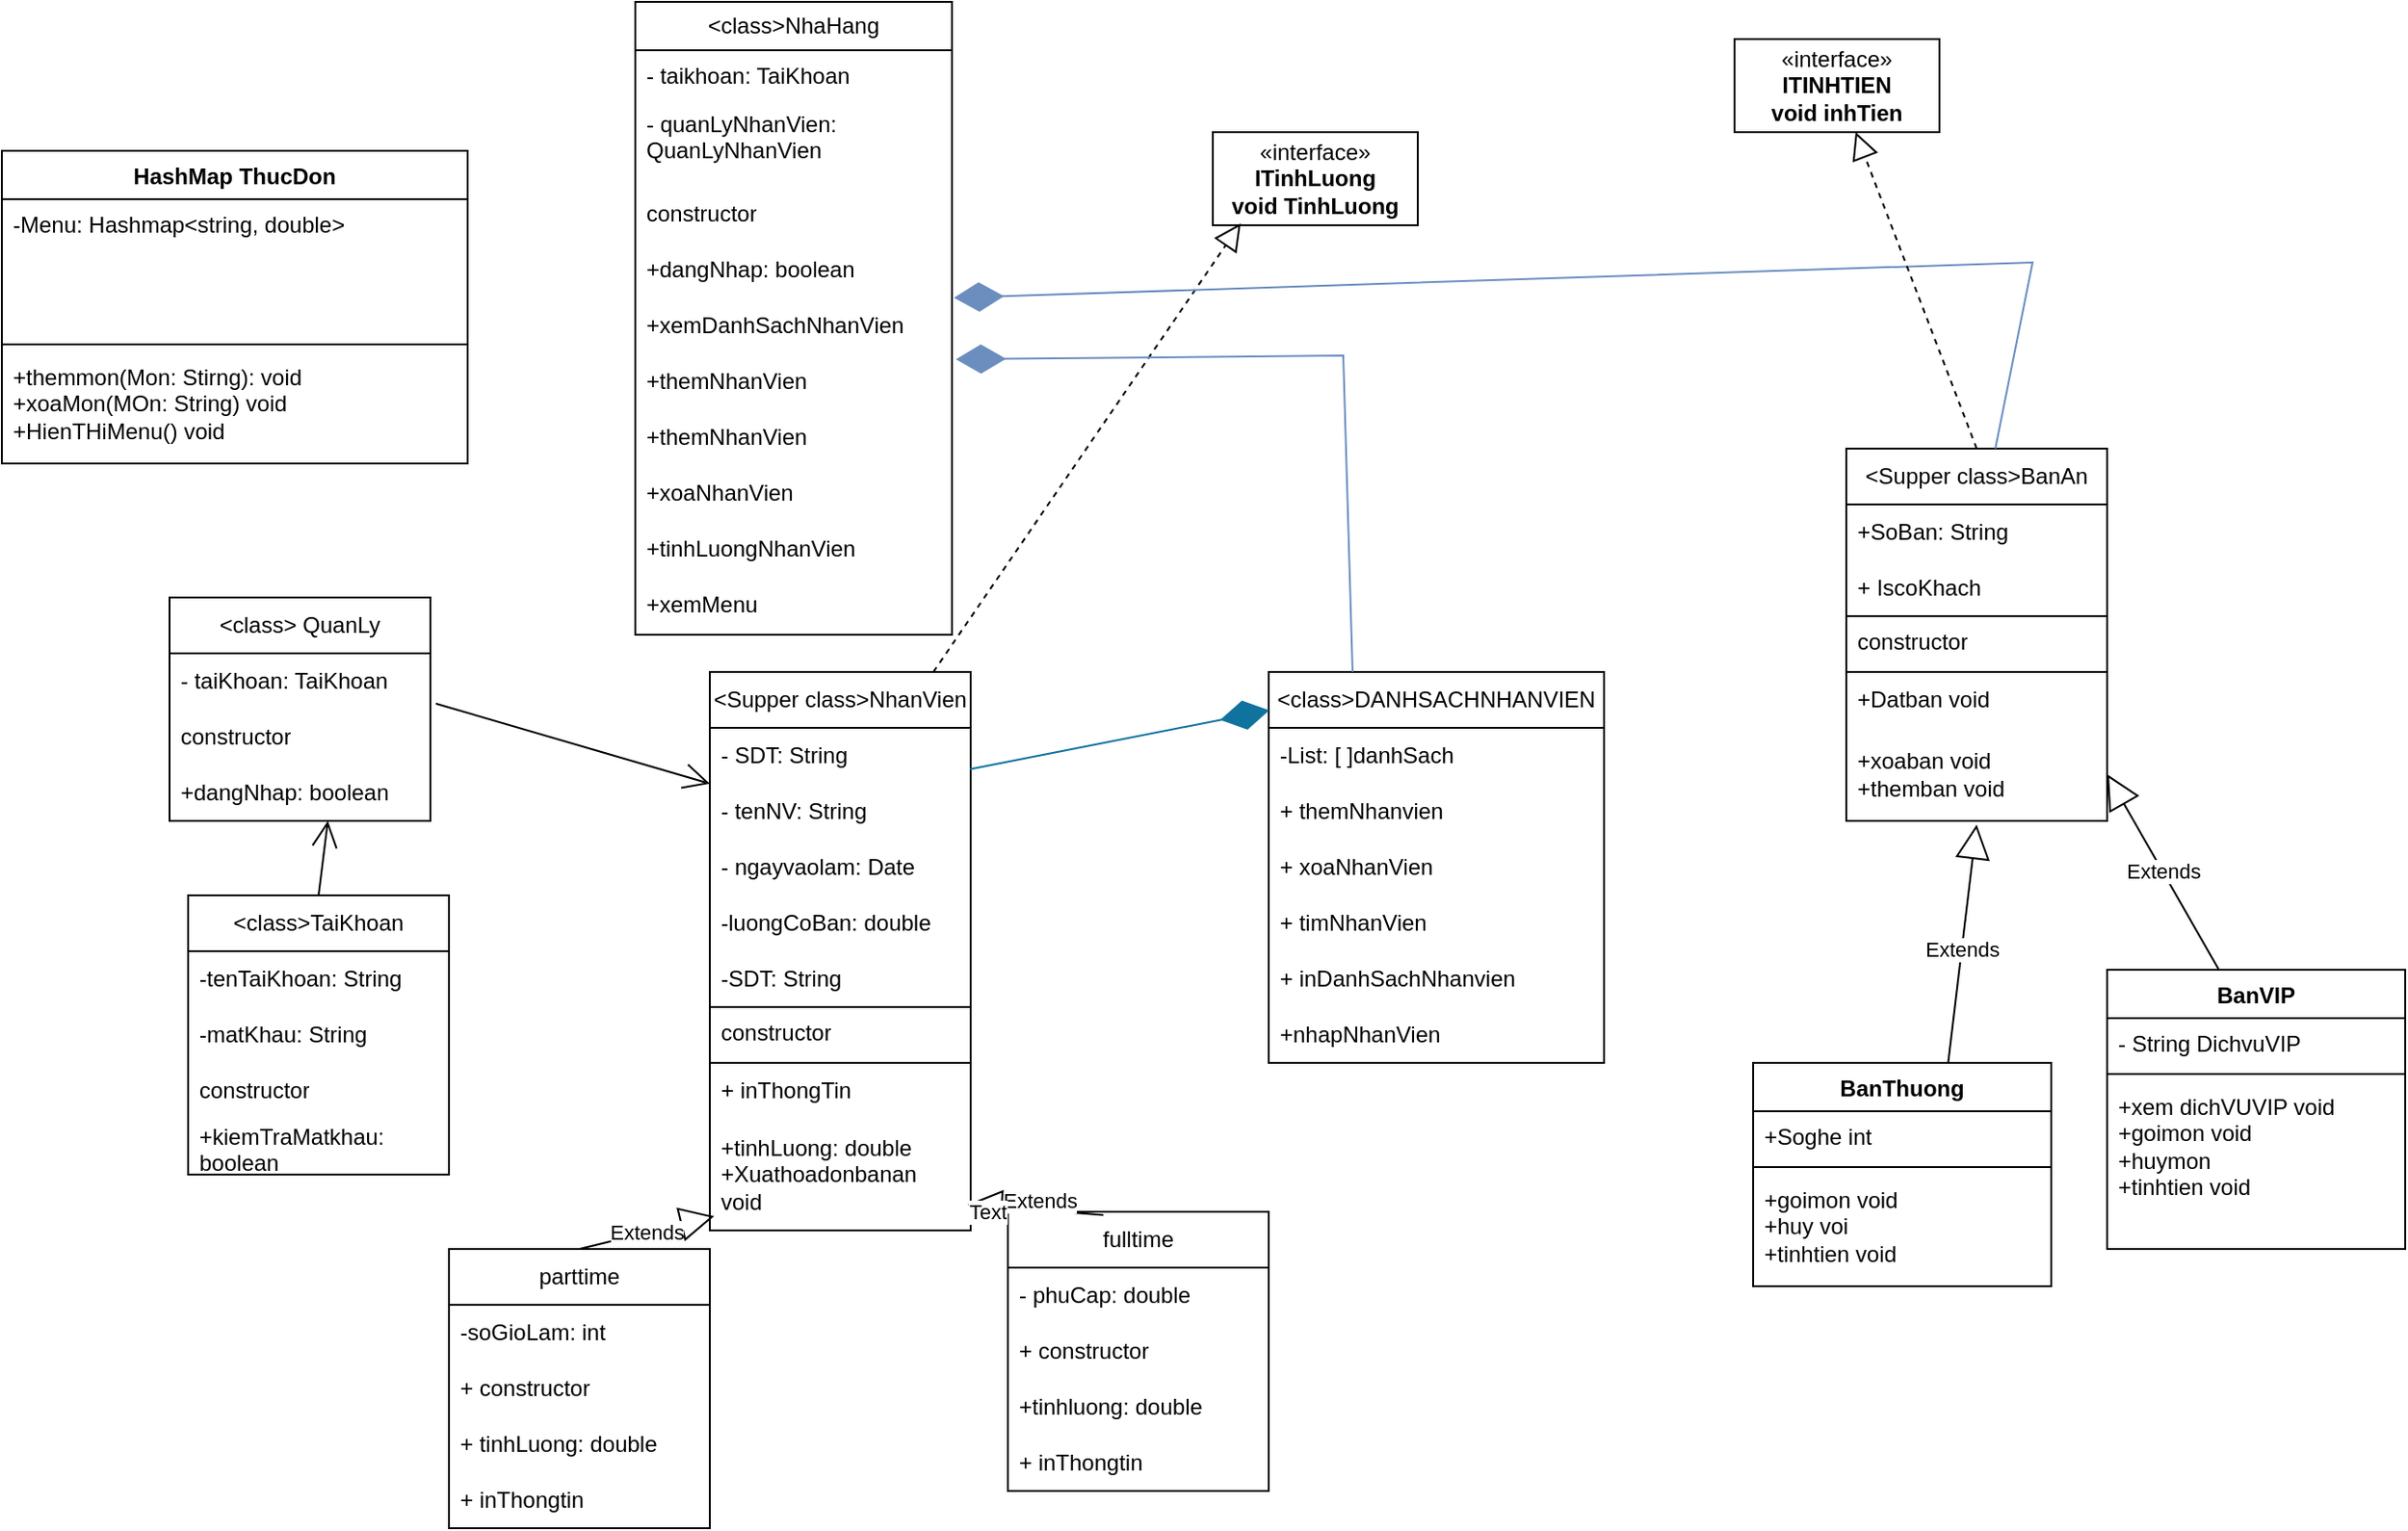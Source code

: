 <mxfile version="25.0.3">
  <diagram name="Trang-1" id="LULvLW1KIduPpgqFY6G2">
    <mxGraphModel dx="1986" dy="1067" grid="1" gridSize="10" guides="1" tooltips="1" connect="1" arrows="1" fold="1" page="1" pageScale="1" pageWidth="1654" pageHeight="2336" math="0" shadow="0">
      <root>
        <mxCell id="0" />
        <mxCell id="1" parent="0" />
        <mxCell id="olPiNj3pjFvJZjpQiCiZ-9" value="" style="group" vertex="1" connectable="0" parent="1">
          <mxGeometry x="250" y="50" width="770" height="820" as="geometry" />
        </mxCell>
        <mxCell id="4YUMYSHRzpaiUrm7RpP6-1" value="&amp;lt;Supper class&amp;gt;NhanVien" style="swimlane;fontStyle=0;childLayout=stackLayout;horizontal=1;startSize=30;horizontalStack=0;resizeParent=1;resizeParentMax=0;resizeLast=0;collapsible=1;marginBottom=0;whiteSpace=wrap;html=1;" parent="olPiNj3pjFvJZjpQiCiZ-9" vertex="1">
          <mxGeometry x="290" y="360" width="140" height="300" as="geometry" />
        </mxCell>
        <mxCell id="4YUMYSHRzpaiUrm7RpP6-2" value="- SDT: String" style="text;strokeColor=none;fillColor=none;align=left;verticalAlign=middle;spacingLeft=4;spacingRight=4;overflow=hidden;points=[[0,0.5],[1,0.5]];portConstraint=eastwest;rotatable=0;whiteSpace=wrap;html=1;" parent="4YUMYSHRzpaiUrm7RpP6-1" vertex="1">
          <mxGeometry y="30" width="140" height="30" as="geometry" />
        </mxCell>
        <mxCell id="4YUMYSHRzpaiUrm7RpP6-3" value="- tenNV: String" style="text;strokeColor=none;fillColor=none;align=left;verticalAlign=middle;spacingLeft=4;spacingRight=4;overflow=hidden;points=[[0,0.5],[1,0.5]];portConstraint=eastwest;rotatable=0;whiteSpace=wrap;html=1;" parent="4YUMYSHRzpaiUrm7RpP6-1" vertex="1">
          <mxGeometry y="60" width="140" height="30" as="geometry" />
        </mxCell>
        <mxCell id="olPiNj3pjFvJZjpQiCiZ-5" value="" style="endArrow=open;endFill=1;endSize=12;html=1;rounded=0;entryX=0.607;entryY=1;entryDx=0;entryDy=0;entryPerimeter=0;exitX=1.021;exitY=-0.1;exitDx=0;exitDy=0;exitPerimeter=0;" edge="1" parent="4YUMYSHRzpaiUrm7RpP6-1" source="4YUMYSHRzpaiUrm7RpP6-36">
          <mxGeometry width="160" relative="1" as="geometry">
            <mxPoint x="5" y="130" as="sourcePoint" />
            <mxPoint y="60" as="targetPoint" />
          </mxGeometry>
        </mxCell>
        <mxCell id="4YUMYSHRzpaiUrm7RpP6-18" value="- ngayvaolam: Date" style="text;strokeColor=none;fillColor=none;align=left;verticalAlign=middle;spacingLeft=4;spacingRight=4;overflow=hidden;points=[[0,0.5],[1,0.5]];portConstraint=eastwest;rotatable=0;whiteSpace=wrap;html=1;" parent="4YUMYSHRzpaiUrm7RpP6-1" vertex="1">
          <mxGeometry y="90" width="140" height="30" as="geometry" />
        </mxCell>
        <mxCell id="4YUMYSHRzpaiUrm7RpP6-19" value="-luongCoBan: double" style="text;strokeColor=none;fillColor=none;align=left;verticalAlign=middle;spacingLeft=4;spacingRight=4;overflow=hidden;points=[[0,0.5],[1,0.5]];portConstraint=eastwest;rotatable=0;whiteSpace=wrap;html=1;" parent="4YUMYSHRzpaiUrm7RpP6-1" vertex="1">
          <mxGeometry y="120" width="140" height="30" as="geometry" />
        </mxCell>
        <mxCell id="4YUMYSHRzpaiUrm7RpP6-20" value="-SDT: String" style="text;strokeColor=none;fillColor=none;align=left;verticalAlign=middle;spacingLeft=4;spacingRight=4;overflow=hidden;points=[[0,0.5],[1,0.5]];portConstraint=eastwest;rotatable=0;whiteSpace=wrap;html=1;" parent="4YUMYSHRzpaiUrm7RpP6-1" vertex="1">
          <mxGeometry y="150" width="140" height="30" as="geometry" />
        </mxCell>
        <mxCell id="4YUMYSHRzpaiUrm7RpP6-21" value="constructor" style="text;strokeColor=default;fillColor=none;align=left;verticalAlign=top;spacingLeft=4;spacingRight=4;overflow=hidden;points=[[0,0.5],[1,0.5]];portConstraint=eastwest;rotatable=0;whiteSpace=wrap;html=1;" parent="4YUMYSHRzpaiUrm7RpP6-1" vertex="1">
          <mxGeometry y="180" width="140" height="30" as="geometry" />
        </mxCell>
        <mxCell id="4YUMYSHRzpaiUrm7RpP6-23" value="+ inThongTin" style="text;strokeColor=none;fillColor=none;align=left;verticalAlign=middle;spacingLeft=4;spacingRight=4;overflow=hidden;points=[[0,0.5],[1,0.5]];portConstraint=eastwest;rotatable=0;whiteSpace=wrap;html=1;" parent="4YUMYSHRzpaiUrm7RpP6-1" vertex="1">
          <mxGeometry y="210" width="140" height="30" as="geometry" />
        </mxCell>
        <mxCell id="4YUMYSHRzpaiUrm7RpP6-22" value="+tinhLuong: double&lt;div&gt;+Xuathoadonbanan void&lt;/div&gt;" style="text;strokeColor=none;fillColor=none;align=left;verticalAlign=middle;spacingLeft=4;spacingRight=4;overflow=hidden;points=[[0,0.5],[1,0.5]];portConstraint=eastwest;rotatable=0;whiteSpace=wrap;html=1;" parent="4YUMYSHRzpaiUrm7RpP6-1" vertex="1">
          <mxGeometry y="240" width="140" height="60" as="geometry" />
        </mxCell>
        <mxCell id="4YUMYSHRzpaiUrm7RpP6-5" value="parttime" style="swimlane;fontStyle=0;childLayout=stackLayout;horizontal=1;startSize=30;horizontalStack=0;resizeParent=1;resizeParentMax=0;resizeLast=0;collapsible=1;marginBottom=0;whiteSpace=wrap;html=1;" parent="olPiNj3pjFvJZjpQiCiZ-9" vertex="1">
          <mxGeometry x="150" y="670" width="140" height="150" as="geometry" />
        </mxCell>
        <mxCell id="4YUMYSHRzpaiUrm7RpP6-6" value="-soGioLam: int" style="text;strokeColor=none;fillColor=none;align=left;verticalAlign=middle;spacingLeft=4;spacingRight=4;overflow=hidden;points=[[0,0.5],[1,0.5]];portConstraint=eastwest;rotatable=0;whiteSpace=wrap;html=1;" parent="4YUMYSHRzpaiUrm7RpP6-5" vertex="1">
          <mxGeometry y="30" width="140" height="30" as="geometry" />
        </mxCell>
        <mxCell id="4YUMYSHRzpaiUrm7RpP6-7" value="+ constructor" style="text;strokeColor=none;fillColor=none;align=left;verticalAlign=middle;spacingLeft=4;spacingRight=4;overflow=hidden;points=[[0,0.5],[1,0.5]];portConstraint=eastwest;rotatable=0;whiteSpace=wrap;html=1;" parent="4YUMYSHRzpaiUrm7RpP6-5" vertex="1">
          <mxGeometry y="60" width="140" height="30" as="geometry" />
        </mxCell>
        <mxCell id="4YUMYSHRzpaiUrm7RpP6-17" value="+ tinhLuong: double" style="text;strokeColor=none;fillColor=none;align=left;verticalAlign=middle;spacingLeft=4;spacingRight=4;overflow=hidden;points=[[0,0.5],[1,0.5]];portConstraint=eastwest;rotatable=0;whiteSpace=wrap;html=1;" parent="4YUMYSHRzpaiUrm7RpP6-5" vertex="1">
          <mxGeometry y="90" width="140" height="30" as="geometry" />
        </mxCell>
        <mxCell id="4YUMYSHRzpaiUrm7RpP6-8" value="+ inThongtin" style="text;strokeColor=none;fillColor=none;align=left;verticalAlign=middle;spacingLeft=4;spacingRight=4;overflow=hidden;points=[[0,0.5],[1,0.5]];portConstraint=eastwest;rotatable=0;whiteSpace=wrap;html=1;" parent="4YUMYSHRzpaiUrm7RpP6-5" vertex="1">
          <mxGeometry y="120" width="140" height="30" as="geometry" />
        </mxCell>
        <mxCell id="4YUMYSHRzpaiUrm7RpP6-9" value="fulltime" style="swimlane;fontStyle=0;childLayout=stackLayout;horizontal=1;startSize=30;horizontalStack=0;resizeParent=1;resizeParentMax=0;resizeLast=0;collapsible=1;marginBottom=0;whiteSpace=wrap;html=1;" parent="olPiNj3pjFvJZjpQiCiZ-9" vertex="1">
          <mxGeometry x="450" y="650" width="140" height="150" as="geometry" />
        </mxCell>
        <mxCell id="4YUMYSHRzpaiUrm7RpP6-10" value="- phuCap: double" style="text;strokeColor=none;fillColor=none;align=left;verticalAlign=middle;spacingLeft=4;spacingRight=4;overflow=hidden;points=[[0,0.5],[1,0.5]];portConstraint=eastwest;rotatable=0;whiteSpace=wrap;html=1;" parent="4YUMYSHRzpaiUrm7RpP6-9" vertex="1">
          <mxGeometry y="30" width="140" height="30" as="geometry" />
        </mxCell>
        <mxCell id="4YUMYSHRzpaiUrm7RpP6-11" value="+ constructor" style="text;strokeColor=none;fillColor=none;align=left;verticalAlign=middle;spacingLeft=4;spacingRight=4;overflow=hidden;points=[[0,0.5],[1,0.5]];portConstraint=eastwest;rotatable=0;whiteSpace=wrap;html=1;" parent="4YUMYSHRzpaiUrm7RpP6-9" vertex="1">
          <mxGeometry y="60" width="140" height="30" as="geometry" />
        </mxCell>
        <mxCell id="4YUMYSHRzpaiUrm7RpP6-12" value="+tinhluong: double" style="text;strokeColor=none;fillColor=none;align=left;verticalAlign=middle;spacingLeft=4;spacingRight=4;overflow=hidden;points=[[0,0.5],[1,0.5]];portConstraint=eastwest;rotatable=0;whiteSpace=wrap;html=1;" parent="4YUMYSHRzpaiUrm7RpP6-9" vertex="1">
          <mxGeometry y="90" width="140" height="30" as="geometry" />
        </mxCell>
        <mxCell id="4YUMYSHRzpaiUrm7RpP6-15" value="+ inThongtin" style="text;strokeColor=none;fillColor=none;align=left;verticalAlign=middle;spacingLeft=4;spacingRight=4;overflow=hidden;points=[[0,0.5],[1,0.5]];portConstraint=eastwest;rotatable=0;whiteSpace=wrap;html=1;" parent="4YUMYSHRzpaiUrm7RpP6-9" vertex="1">
          <mxGeometry y="120" width="140" height="30" as="geometry" />
        </mxCell>
        <mxCell id="4YUMYSHRzpaiUrm7RpP6-24" value="&amp;lt;class&amp;gt;DANHSACHNHANVIEN" style="swimlane;fontStyle=0;childLayout=stackLayout;horizontal=1;startSize=30;horizontalStack=0;resizeParent=1;resizeParentMax=0;resizeLast=0;collapsible=1;marginBottom=0;whiteSpace=wrap;html=1;" parent="olPiNj3pjFvJZjpQiCiZ-9" vertex="1">
          <mxGeometry x="590" y="360" width="180" height="210" as="geometry" />
        </mxCell>
        <mxCell id="4YUMYSHRzpaiUrm7RpP6-25" value="-List: [ ]danhSach" style="text;strokeColor=none;fillColor=none;align=left;verticalAlign=middle;spacingLeft=4;spacingRight=4;overflow=hidden;points=[[0,0.5],[1,0.5]];portConstraint=eastwest;rotatable=0;whiteSpace=wrap;html=1;" parent="4YUMYSHRzpaiUrm7RpP6-24" vertex="1">
          <mxGeometry y="30" width="180" height="30" as="geometry" />
        </mxCell>
        <mxCell id="4YUMYSHRzpaiUrm7RpP6-26" value="+ themNhanvien" style="text;strokeColor=none;fillColor=none;align=left;verticalAlign=middle;spacingLeft=4;spacingRight=4;overflow=hidden;points=[[0,0.5],[1,0.5]];portConstraint=eastwest;rotatable=0;whiteSpace=wrap;html=1;" parent="4YUMYSHRzpaiUrm7RpP6-24" vertex="1">
          <mxGeometry y="60" width="180" height="30" as="geometry" />
        </mxCell>
        <mxCell id="4YUMYSHRzpaiUrm7RpP6-27" value="+ xoaNhanVien&lt;span style=&quot;white-space: pre;&quot;&gt;&#x9;&lt;/span&gt;" style="text;strokeColor=none;fillColor=none;align=left;verticalAlign=middle;spacingLeft=4;spacingRight=4;overflow=hidden;points=[[0,0.5],[1,0.5]];portConstraint=eastwest;rotatable=0;whiteSpace=wrap;html=1;" parent="4YUMYSHRzpaiUrm7RpP6-24" vertex="1">
          <mxGeometry y="90" width="180" height="30" as="geometry" />
        </mxCell>
        <mxCell id="4YUMYSHRzpaiUrm7RpP6-28" value="+ timNhanVien" style="text;strokeColor=none;fillColor=none;align=left;verticalAlign=middle;spacingLeft=4;spacingRight=4;overflow=hidden;points=[[0,0.5],[1,0.5]];portConstraint=eastwest;rotatable=0;whiteSpace=wrap;html=1;" parent="4YUMYSHRzpaiUrm7RpP6-24" vertex="1">
          <mxGeometry y="120" width="180" height="30" as="geometry" />
        </mxCell>
        <mxCell id="4YUMYSHRzpaiUrm7RpP6-29" value="+ inDanhSachNhanvien" style="text;strokeColor=none;fillColor=none;align=left;verticalAlign=middle;spacingLeft=4;spacingRight=4;overflow=hidden;points=[[0,0.5],[1,0.5]];portConstraint=eastwest;rotatable=0;whiteSpace=wrap;html=1;" parent="4YUMYSHRzpaiUrm7RpP6-24" vertex="1">
          <mxGeometry y="150" width="180" height="30" as="geometry" />
        </mxCell>
        <mxCell id="4YUMYSHRzpaiUrm7RpP6-30" value="+nhapNhanVien" style="text;strokeColor=none;fillColor=none;align=left;verticalAlign=middle;spacingLeft=4;spacingRight=4;overflow=hidden;points=[[0,0.5],[1,0.5]];portConstraint=eastwest;rotatable=0;whiteSpace=wrap;html=1;" parent="4YUMYSHRzpaiUrm7RpP6-24" vertex="1">
          <mxGeometry y="180" width="180" height="30" as="geometry" />
        </mxCell>
        <mxCell id="4YUMYSHRzpaiUrm7RpP6-34" value="&amp;lt;class&amp;gt; QuanLy" style="swimlane;fontStyle=0;childLayout=stackLayout;horizontal=1;startSize=30;horizontalStack=0;resizeParent=1;resizeParentMax=0;resizeLast=0;collapsible=1;marginBottom=0;whiteSpace=wrap;html=1;" parent="olPiNj3pjFvJZjpQiCiZ-9" vertex="1">
          <mxGeometry y="320" width="140" height="120" as="geometry" />
        </mxCell>
        <mxCell id="4YUMYSHRzpaiUrm7RpP6-35" value="- taiKhoan: TaiKhoan" style="text;strokeColor=none;fillColor=none;align=left;verticalAlign=middle;spacingLeft=4;spacingRight=4;overflow=hidden;points=[[0,0.5],[1,0.5]];portConstraint=eastwest;rotatable=0;whiteSpace=wrap;html=1;" parent="4YUMYSHRzpaiUrm7RpP6-34" vertex="1">
          <mxGeometry y="30" width="140" height="30" as="geometry" />
        </mxCell>
        <mxCell id="4YUMYSHRzpaiUrm7RpP6-36" value="constructor" style="text;strokeColor=none;fillColor=none;align=left;verticalAlign=middle;spacingLeft=4;spacingRight=4;overflow=hidden;points=[[0,0.5],[1,0.5]];portConstraint=eastwest;rotatable=0;whiteSpace=wrap;html=1;" parent="4YUMYSHRzpaiUrm7RpP6-34" vertex="1">
          <mxGeometry y="60" width="140" height="30" as="geometry" />
        </mxCell>
        <mxCell id="4YUMYSHRzpaiUrm7RpP6-37" value="+dangNhap: boolean" style="text;strokeColor=none;fillColor=none;align=left;verticalAlign=middle;spacingLeft=4;spacingRight=4;overflow=hidden;points=[[0,0.5],[1,0.5]];portConstraint=eastwest;rotatable=0;whiteSpace=wrap;html=1;" parent="4YUMYSHRzpaiUrm7RpP6-34" vertex="1">
          <mxGeometry y="90" width="140" height="30" as="geometry" />
        </mxCell>
        <mxCell id="4YUMYSHRzpaiUrm7RpP6-38" value="&amp;lt;class&amp;gt;TaiKhoan" style="swimlane;fontStyle=0;childLayout=stackLayout;horizontal=1;startSize=30;horizontalStack=0;resizeParent=1;resizeParentMax=0;resizeLast=0;collapsible=1;marginBottom=0;whiteSpace=wrap;html=1;" parent="olPiNj3pjFvJZjpQiCiZ-9" vertex="1">
          <mxGeometry x="10" y="480" width="140" height="150" as="geometry" />
        </mxCell>
        <mxCell id="4YUMYSHRzpaiUrm7RpP6-39" value="-tenTaiKhoan: String" style="text;strokeColor=none;fillColor=none;align=left;verticalAlign=middle;spacingLeft=4;spacingRight=4;overflow=hidden;points=[[0,0.5],[1,0.5]];portConstraint=eastwest;rotatable=0;whiteSpace=wrap;html=1;" parent="4YUMYSHRzpaiUrm7RpP6-38" vertex="1">
          <mxGeometry y="30" width="140" height="30" as="geometry" />
        </mxCell>
        <mxCell id="4YUMYSHRzpaiUrm7RpP6-40" value="-matKhau: String" style="text;strokeColor=none;fillColor=none;align=left;verticalAlign=middle;spacingLeft=4;spacingRight=4;overflow=hidden;points=[[0,0.5],[1,0.5]];portConstraint=eastwest;rotatable=0;whiteSpace=wrap;html=1;" parent="4YUMYSHRzpaiUrm7RpP6-38" vertex="1">
          <mxGeometry y="60" width="140" height="30" as="geometry" />
        </mxCell>
        <mxCell id="4YUMYSHRzpaiUrm7RpP6-43" value="constructor" style="text;strokeColor=none;fillColor=none;align=left;verticalAlign=middle;spacingLeft=4;spacingRight=4;overflow=hidden;points=[[0,0.5],[1,0.5]];portConstraint=eastwest;rotatable=0;whiteSpace=wrap;html=1;" parent="4YUMYSHRzpaiUrm7RpP6-38" vertex="1">
          <mxGeometry y="90" width="140" height="30" as="geometry" />
        </mxCell>
        <mxCell id="4YUMYSHRzpaiUrm7RpP6-41" value="+kiemTraMatkhau: boolean" style="text;strokeColor=none;fillColor=none;align=left;verticalAlign=middle;spacingLeft=4;spacingRight=4;overflow=hidden;points=[[0,0.5],[1,0.5]];portConstraint=eastwest;rotatable=0;whiteSpace=wrap;html=1;" parent="4YUMYSHRzpaiUrm7RpP6-38" vertex="1">
          <mxGeometry y="120" width="140" height="30" as="geometry" />
        </mxCell>
        <mxCell id="Eg8PruuSy8XvjrYXQFky-22" value="" style="endArrow=diamondThin;endFill=1;endSize=24;html=1;rounded=0;exitX=0.997;exitY=0.74;exitDx=0;exitDy=0;entryX=0.002;entryY=0.098;entryDx=0;entryDy=0;entryPerimeter=0;exitPerimeter=0;fillColor=#b1ddf0;strokeColor=#10739e;" parent="olPiNj3pjFvJZjpQiCiZ-9" source="4YUMYSHRzpaiUrm7RpP6-2" target="4YUMYSHRzpaiUrm7RpP6-24" edge="1">
          <mxGeometry width="160" relative="1" as="geometry">
            <mxPoint x="440" y="290" as="sourcePoint" />
            <mxPoint x="590" y="290" as="targetPoint" />
          </mxGeometry>
        </mxCell>
        <mxCell id="Eg8PruuSy8XvjrYXQFky-23" value="Extends" style="endArrow=block;endSize=16;endFill=0;html=1;rounded=0;entryX=0.017;entryY=0.873;entryDx=0;entryDy=0;entryPerimeter=0;exitX=0.5;exitY=0;exitDx=0;exitDy=0;" parent="olPiNj3pjFvJZjpQiCiZ-9" source="4YUMYSHRzpaiUrm7RpP6-5" target="4YUMYSHRzpaiUrm7RpP6-22" edge="1">
          <mxGeometry width="160" relative="1" as="geometry">
            <mxPoint x="140" y="540" as="sourcePoint" />
            <mxPoint x="300" y="540" as="targetPoint" />
          </mxGeometry>
        </mxCell>
        <mxCell id="Eg8PruuSy8XvjrYXQFky-24" value="Extends" style="endArrow=block;endSize=16;endFill=0;html=1;rounded=0;exitX=0.366;exitY=0.012;exitDx=0;exitDy=0;exitPerimeter=0;entryX=0.989;entryY=0.767;entryDx=0;entryDy=0;entryPerimeter=0;" parent="olPiNj3pjFvJZjpQiCiZ-9" source="4YUMYSHRzpaiUrm7RpP6-9" target="4YUMYSHRzpaiUrm7RpP6-22" edge="1">
          <mxGeometry x="-0.053" y="-5" width="160" relative="1" as="geometry">
            <mxPoint x="400" y="550" as="sourcePoint" />
            <mxPoint x="439" y="510" as="targetPoint" />
            <mxPoint as="offset" />
          </mxGeometry>
        </mxCell>
        <mxCell id="olPiNj3pjFvJZjpQiCiZ-108" value="Text" style="edgeLabel;html=1;align=center;verticalAlign=middle;resizable=0;points=[];" vertex="1" connectable="0" parent="Eg8PruuSy8XvjrYXQFky-24">
          <mxGeometry x="0.708" y="3" relative="1" as="geometry">
            <mxPoint as="offset" />
          </mxGeometry>
        </mxCell>
        <mxCell id="Eg8PruuSy8XvjrYXQFky-28" value="&amp;lt;class&amp;gt;NhaHang" style="swimlane;fontStyle=0;childLayout=stackLayout;horizontal=1;startSize=26;fillColor=none;horizontalStack=0;resizeParent=1;resizeParentMax=0;resizeLast=0;collapsible=1;marginBottom=0;whiteSpace=wrap;html=1;" parent="olPiNj3pjFvJZjpQiCiZ-9" vertex="1">
          <mxGeometry x="250" width="170" height="340" as="geometry" />
        </mxCell>
        <mxCell id="Eg8PruuSy8XvjrYXQFky-29" value="- taikhoan: TaiKhoan" style="text;strokeColor=none;fillColor=none;align=left;verticalAlign=top;spacingLeft=4;spacingRight=4;overflow=hidden;rotatable=0;points=[[0,0.5],[1,0.5]];portConstraint=eastwest;whiteSpace=wrap;html=1;" parent="Eg8PruuSy8XvjrYXQFky-28" vertex="1">
          <mxGeometry y="26" width="170" height="26" as="geometry" />
        </mxCell>
        <mxCell id="Eg8PruuSy8XvjrYXQFky-30" value="- quanLyNhanVien: QuanLyNhanVien" style="text;strokeColor=none;fillColor=none;align=left;verticalAlign=top;spacingLeft=4;spacingRight=4;overflow=hidden;rotatable=0;points=[[0,0.5],[1,0.5]];portConstraint=eastwest;whiteSpace=wrap;html=1;" parent="Eg8PruuSy8XvjrYXQFky-28" vertex="1">
          <mxGeometry y="52" width="170" height="48" as="geometry" />
        </mxCell>
        <mxCell id="Eg8PruuSy8XvjrYXQFky-31" value="constructor" style="text;strokeColor=none;fillColor=none;align=left;verticalAlign=top;spacingLeft=4;spacingRight=4;overflow=hidden;rotatable=0;points=[[0,0.5],[1,0.5]];portConstraint=eastwest;whiteSpace=wrap;html=1;" parent="Eg8PruuSy8XvjrYXQFky-28" vertex="1">
          <mxGeometry y="100" width="170" height="30" as="geometry" />
        </mxCell>
        <mxCell id="Eg8PruuSy8XvjrYXQFky-32" value="+dangNhap: boolean" style="text;strokeColor=none;fillColor=none;align=left;verticalAlign=top;spacingLeft=4;spacingRight=4;overflow=hidden;rotatable=0;points=[[0,0.5],[1,0.5]];portConstraint=eastwest;whiteSpace=wrap;html=1;" parent="Eg8PruuSy8XvjrYXQFky-28" vertex="1">
          <mxGeometry y="130" width="170" height="30" as="geometry" />
        </mxCell>
        <mxCell id="Eg8PruuSy8XvjrYXQFky-33" value="+xemDanhSachNhanVien" style="text;strokeColor=none;fillColor=none;align=left;verticalAlign=top;spacingLeft=4;spacingRight=4;overflow=hidden;rotatable=0;points=[[0,0.5],[1,0.5]];portConstraint=eastwest;whiteSpace=wrap;html=1;" parent="Eg8PruuSy8XvjrYXQFky-28" vertex="1">
          <mxGeometry y="160" width="170" height="30" as="geometry" />
        </mxCell>
        <mxCell id="Eg8PruuSy8XvjrYXQFky-34" value="+themNhanVien" style="text;strokeColor=none;fillColor=none;align=left;verticalAlign=top;spacingLeft=4;spacingRight=4;overflow=hidden;rotatable=0;points=[[0,0.5],[1,0.5]];portConstraint=eastwest;whiteSpace=wrap;html=1;" parent="Eg8PruuSy8XvjrYXQFky-28" vertex="1">
          <mxGeometry y="190" width="170" height="30" as="geometry" />
        </mxCell>
        <mxCell id="olPiNj3pjFvJZjpQiCiZ-25" value="+themNhanVien" style="text;strokeColor=none;fillColor=none;align=left;verticalAlign=top;spacingLeft=4;spacingRight=4;overflow=hidden;rotatable=0;points=[[0,0.5],[1,0.5]];portConstraint=eastwest;whiteSpace=wrap;html=1;" vertex="1" parent="Eg8PruuSy8XvjrYXQFky-28">
          <mxGeometry y="220" width="170" height="30" as="geometry" />
        </mxCell>
        <mxCell id="Eg8PruuSy8XvjrYXQFky-36" value="+xoaNhanVien" style="text;strokeColor=none;fillColor=none;align=left;verticalAlign=top;spacingLeft=4;spacingRight=4;overflow=hidden;rotatable=0;points=[[0,0.5],[1,0.5]];portConstraint=eastwest;whiteSpace=wrap;html=1;" parent="Eg8PruuSy8XvjrYXQFky-28" vertex="1">
          <mxGeometry y="250" width="170" height="30" as="geometry" />
        </mxCell>
        <mxCell id="Eg8PruuSy8XvjrYXQFky-37" value="+tinhLuongNhanVien" style="text;strokeColor=none;fillColor=none;align=left;verticalAlign=top;spacingLeft=4;spacingRight=4;overflow=hidden;rotatable=0;points=[[0,0.5],[1,0.5]];portConstraint=eastwest;whiteSpace=wrap;html=1;" parent="Eg8PruuSy8XvjrYXQFky-28" vertex="1">
          <mxGeometry y="280" width="170" height="30" as="geometry" />
        </mxCell>
        <mxCell id="Eg8PruuSy8XvjrYXQFky-38" value="+xemMenu" style="text;strokeColor=none;fillColor=none;align=left;verticalAlign=top;spacingLeft=4;spacingRight=4;overflow=hidden;rotatable=0;points=[[0,0.5],[1,0.5]];portConstraint=eastwest;whiteSpace=wrap;html=1;" parent="Eg8PruuSy8XvjrYXQFky-28" vertex="1">
          <mxGeometry y="310" width="170" height="30" as="geometry" />
        </mxCell>
        <mxCell id="olPiNj3pjFvJZjpQiCiZ-4" value="" style="endArrow=open;endFill=1;endSize=12;html=1;rounded=0;entryX=0.607;entryY=1;entryDx=0;entryDy=0;entryPerimeter=0;exitX=0.5;exitY=0;exitDx=0;exitDy=0;" edge="1" parent="olPiNj3pjFvJZjpQiCiZ-9" source="4YUMYSHRzpaiUrm7RpP6-38" target="4YUMYSHRzpaiUrm7RpP6-37">
          <mxGeometry width="160" relative="1" as="geometry">
            <mxPoint x="90" y="500" as="sourcePoint" />
            <mxPoint x="250" y="500" as="targetPoint" />
          </mxGeometry>
        </mxCell>
        <mxCell id="olPiNj3pjFvJZjpQiCiZ-7" value="«interface»&lt;br&gt;&lt;b&gt;ITinhLuong&lt;/b&gt;&lt;div&gt;&lt;b&gt;void TinhLuong&lt;/b&gt;&lt;/div&gt;" style="html=1;whiteSpace=wrap;" vertex="1" parent="olPiNj3pjFvJZjpQiCiZ-9">
          <mxGeometry x="560" y="70" width="110" height="50" as="geometry" />
        </mxCell>
        <mxCell id="olPiNj3pjFvJZjpQiCiZ-8" value="" style="endArrow=block;dashed=1;endFill=0;endSize=12;html=1;rounded=0;entryX=0.136;entryY=0.98;entryDx=0;entryDy=0;entryPerimeter=0;" edge="1" parent="olPiNj3pjFvJZjpQiCiZ-9" target="olPiNj3pjFvJZjpQiCiZ-7">
          <mxGeometry width="160" relative="1" as="geometry">
            <mxPoint x="410" y="360" as="sourcePoint" />
            <mxPoint x="590" y="350" as="targetPoint" />
          </mxGeometry>
        </mxCell>
        <mxCell id="olPiNj3pjFvJZjpQiCiZ-24" value="" style="endArrow=diamondThin;endFill=1;endSize=24;html=1;rounded=0;entryX=1.012;entryY=0.067;entryDx=0;entryDy=0;entryPerimeter=0;exitX=0.25;exitY=0;exitDx=0;exitDy=0;fillColor=#dae8fc;strokeColor=#6c8ebf;gradientColor=#7ea6e0;" edge="1" parent="olPiNj3pjFvJZjpQiCiZ-9" source="4YUMYSHRzpaiUrm7RpP6-24" target="Eg8PruuSy8XvjrYXQFky-34">
          <mxGeometry width="160" relative="1" as="geometry">
            <mxPoint x="630" y="350" as="sourcePoint" />
            <mxPoint x="790" y="350" as="targetPoint" />
            <Array as="points">
              <mxPoint x="630" y="190" />
            </Array>
          </mxGeometry>
        </mxCell>
        <mxCell id="olPiNj3pjFvJZjpQiCiZ-10" value="HashMap ThucDon" style="swimlane;fontStyle=1;align=center;verticalAlign=top;childLayout=stackLayout;horizontal=1;startSize=26;horizontalStack=0;resizeParent=1;resizeParentMax=0;resizeLast=0;collapsible=1;marginBottom=0;whiteSpace=wrap;html=1;swimlaneFillColor=default;" vertex="1" parent="1">
          <mxGeometry x="160" y="130" width="250" height="168" as="geometry" />
        </mxCell>
        <mxCell id="olPiNj3pjFvJZjpQiCiZ-11" value="-Menu: Hashmap&amp;lt;string, double&amp;gt;" style="text;strokeColor=none;fillColor=none;align=left;verticalAlign=top;spacingLeft=4;spacingRight=4;overflow=hidden;rotatable=0;points=[[0,0.5],[1,0.5]];portConstraint=eastwest;whiteSpace=wrap;html=1;" vertex="1" parent="olPiNj3pjFvJZjpQiCiZ-10">
          <mxGeometry y="26" width="250" height="74" as="geometry" />
        </mxCell>
        <mxCell id="olPiNj3pjFvJZjpQiCiZ-12" value="" style="line;strokeWidth=1;fillColor=none;align=left;verticalAlign=middle;spacingTop=-1;spacingLeft=3;spacingRight=3;rotatable=0;labelPosition=right;points=[];portConstraint=eastwest;strokeColor=inherit;" vertex="1" parent="olPiNj3pjFvJZjpQiCiZ-10">
          <mxGeometry y="100" width="250" height="8" as="geometry" />
        </mxCell>
        <mxCell id="olPiNj3pjFvJZjpQiCiZ-13" value="+themmon(Mon: Stirng): void&lt;div&gt;+xoaMon(MOn: String) void&lt;/div&gt;&lt;div&gt;+HienTHiMenu() void&lt;/div&gt;" style="text;strokeColor=none;fillColor=none;align=left;verticalAlign=top;spacingLeft=4;spacingRight=4;overflow=hidden;rotatable=0;points=[[0,0.5],[1,0.5]];portConstraint=eastwest;whiteSpace=wrap;html=1;swimlaneFillColor=default;" vertex="1" parent="olPiNj3pjFvJZjpQiCiZ-10">
          <mxGeometry y="108" width="250" height="60" as="geometry" />
        </mxCell>
        <mxCell id="olPiNj3pjFvJZjpQiCiZ-23" value="«interface»&lt;br&gt;&lt;b&gt;ITINHTIEN&lt;/b&gt;&lt;div&gt;&lt;b&gt;void inhTien&lt;/b&gt;&lt;/div&gt;" style="html=1;whiteSpace=wrap;" vertex="1" parent="1">
          <mxGeometry x="1090" y="70" width="110" height="50" as="geometry" />
        </mxCell>
        <mxCell id="olPiNj3pjFvJZjpQiCiZ-90" value="&amp;lt;Supper class&amp;gt;BanAn" style="swimlane;fontStyle=0;childLayout=stackLayout;horizontal=1;startSize=30;horizontalStack=0;resizeParent=1;resizeParentMax=0;resizeLast=0;collapsible=1;marginBottom=0;whiteSpace=wrap;html=1;" vertex="1" parent="1">
          <mxGeometry x="1150" y="290" width="140" height="200" as="geometry" />
        </mxCell>
        <mxCell id="olPiNj3pjFvJZjpQiCiZ-91" value="+SoBan: String" style="text;strokeColor=none;fillColor=none;align=left;verticalAlign=middle;spacingLeft=4;spacingRight=4;overflow=hidden;points=[[0,0.5],[1,0.5]];portConstraint=eastwest;rotatable=0;whiteSpace=wrap;html=1;" vertex="1" parent="olPiNj3pjFvJZjpQiCiZ-90">
          <mxGeometry y="30" width="140" height="30" as="geometry" />
        </mxCell>
        <mxCell id="olPiNj3pjFvJZjpQiCiZ-92" value="+ IscoKhach" style="text;strokeColor=none;fillColor=none;align=left;verticalAlign=middle;spacingLeft=4;spacingRight=4;overflow=hidden;points=[[0,0.5],[1,0.5]];portConstraint=eastwest;rotatable=0;whiteSpace=wrap;html=1;" vertex="1" parent="olPiNj3pjFvJZjpQiCiZ-90">
          <mxGeometry y="60" width="140" height="30" as="geometry" />
        </mxCell>
        <mxCell id="olPiNj3pjFvJZjpQiCiZ-97" value="constructor" style="text;strokeColor=default;fillColor=none;align=left;verticalAlign=top;spacingLeft=4;spacingRight=4;overflow=hidden;points=[[0,0.5],[1,0.5]];portConstraint=eastwest;rotatable=0;whiteSpace=wrap;html=1;" vertex="1" parent="olPiNj3pjFvJZjpQiCiZ-90">
          <mxGeometry y="90" width="140" height="30" as="geometry" />
        </mxCell>
        <mxCell id="olPiNj3pjFvJZjpQiCiZ-98" value="+Datban void" style="text;strokeColor=none;fillColor=none;align=left;verticalAlign=middle;spacingLeft=4;spacingRight=4;overflow=hidden;points=[[0,0.5],[1,0.5]];portConstraint=eastwest;rotatable=0;whiteSpace=wrap;html=1;" vertex="1" parent="olPiNj3pjFvJZjpQiCiZ-90">
          <mxGeometry y="120" width="140" height="30" as="geometry" />
        </mxCell>
        <mxCell id="olPiNj3pjFvJZjpQiCiZ-99" value="+xoaban void&lt;div&gt;+themban void&lt;/div&gt;" style="text;strokeColor=none;fillColor=none;align=left;verticalAlign=middle;spacingLeft=4;spacingRight=4;overflow=hidden;points=[[0,0.5],[1,0.5]];portConstraint=eastwest;rotatable=0;whiteSpace=wrap;html=1;" vertex="1" parent="olPiNj3pjFvJZjpQiCiZ-90">
          <mxGeometry y="150" width="140" height="50" as="geometry" />
        </mxCell>
        <mxCell id="olPiNj3pjFvJZjpQiCiZ-104" value="BanVIP" style="swimlane;fontStyle=1;align=center;verticalAlign=top;childLayout=stackLayout;horizontal=1;startSize=26;horizontalStack=0;resizeParent=1;resizeParentMax=0;resizeLast=0;collapsible=1;marginBottom=0;whiteSpace=wrap;html=1;" vertex="1" parent="1">
          <mxGeometry x="1290" y="570" width="160" height="150" as="geometry" />
        </mxCell>
        <mxCell id="olPiNj3pjFvJZjpQiCiZ-105" value="- String DichvuVIP" style="text;strokeColor=none;fillColor=none;align=left;verticalAlign=top;spacingLeft=4;spacingRight=4;overflow=hidden;rotatable=0;points=[[0,0.5],[1,0.5]];portConstraint=eastwest;whiteSpace=wrap;html=1;" vertex="1" parent="olPiNj3pjFvJZjpQiCiZ-104">
          <mxGeometry y="26" width="160" height="26" as="geometry" />
        </mxCell>
        <mxCell id="olPiNj3pjFvJZjpQiCiZ-106" value="" style="line;strokeWidth=1;fillColor=none;align=left;verticalAlign=middle;spacingTop=-1;spacingLeft=3;spacingRight=3;rotatable=0;labelPosition=right;points=[];portConstraint=eastwest;strokeColor=inherit;" vertex="1" parent="olPiNj3pjFvJZjpQiCiZ-104">
          <mxGeometry y="52" width="160" height="8" as="geometry" />
        </mxCell>
        <mxCell id="olPiNj3pjFvJZjpQiCiZ-107" value="+xem dichVUVIP void&lt;div&gt;+goimon void&lt;/div&gt;&lt;div&gt;+huymon&lt;/div&gt;&lt;div&gt;+tinhtien void&lt;/div&gt;" style="text;strokeColor=none;fillColor=none;align=left;verticalAlign=top;spacingLeft=4;spacingRight=4;overflow=hidden;rotatable=0;points=[[0,0.5],[1,0.5]];portConstraint=eastwest;whiteSpace=wrap;html=1;" vertex="1" parent="olPiNj3pjFvJZjpQiCiZ-104">
          <mxGeometry y="60" width="160" height="90" as="geometry" />
        </mxCell>
        <mxCell id="olPiNj3pjFvJZjpQiCiZ-109" value="Extends" style="endArrow=block;endSize=16;endFill=0;html=1;rounded=0;entryX=0.5;entryY=1.04;entryDx=0;entryDy=0;entryPerimeter=0;exitX=0.65;exitY=0.047;exitDx=0;exitDy=0;exitPerimeter=0;" edge="1" parent="1" source="olPiNj3pjFvJZjpQiCiZ-117" target="olPiNj3pjFvJZjpQiCiZ-99">
          <mxGeometry width="160" relative="1" as="geometry">
            <mxPoint x="1307.04" y="748.3" as="sourcePoint" />
            <mxPoint x="1240" y="510" as="targetPoint" />
          </mxGeometry>
        </mxCell>
        <mxCell id="olPiNj3pjFvJZjpQiCiZ-110" value="Extends" style="endArrow=block;endSize=16;endFill=0;html=1;rounded=0;entryX=1;entryY=0.5;entryDx=0;entryDy=0;exitX=0.419;exitY=-0.05;exitDx=0;exitDy=0;exitPerimeter=0;" edge="1" parent="1" target="olPiNj3pjFvJZjpQiCiZ-99">
          <mxGeometry width="160" relative="1" as="geometry">
            <mxPoint x="1350" y="570" as="sourcePoint" />
            <mxPoint x="1413" y="465" as="targetPoint" />
          </mxGeometry>
        </mxCell>
        <mxCell id="olPiNj3pjFvJZjpQiCiZ-111" value="" style="endArrow=diamondThin;endFill=1;endSize=24;html=1;rounded=0;entryX=1.006;entryY=-0.033;entryDx=0;entryDy=0;entryPerimeter=0;fillColor=#dae8fc;gradientColor=#7ea6e0;strokeColor=#6c8ebf;" edge="1" parent="1" target="Eg8PruuSy8XvjrYXQFky-33">
          <mxGeometry width="160" relative="1" as="geometry">
            <mxPoint x="1230" y="290" as="sourcePoint" />
            <mxPoint x="1180" y="180" as="targetPoint" />
            <Array as="points">
              <mxPoint x="1250" y="190" />
            </Array>
          </mxGeometry>
        </mxCell>
        <mxCell id="olPiNj3pjFvJZjpQiCiZ-117" value="BanThuong" style="swimlane;fontStyle=1;align=center;verticalAlign=top;childLayout=stackLayout;horizontal=1;startSize=26;horizontalStack=0;resizeParent=1;resizeParentMax=0;resizeLast=0;collapsible=1;marginBottom=0;whiteSpace=wrap;html=1;" vertex="1" parent="1">
          <mxGeometry x="1100" y="620" width="160" height="120" as="geometry" />
        </mxCell>
        <mxCell id="olPiNj3pjFvJZjpQiCiZ-118" value="+Soghe int" style="text;strokeColor=none;fillColor=none;align=left;verticalAlign=top;spacingLeft=4;spacingRight=4;overflow=hidden;rotatable=0;points=[[0,0.5],[1,0.5]];portConstraint=eastwest;whiteSpace=wrap;html=1;" vertex="1" parent="olPiNj3pjFvJZjpQiCiZ-117">
          <mxGeometry y="26" width="160" height="26" as="geometry" />
        </mxCell>
        <mxCell id="olPiNj3pjFvJZjpQiCiZ-119" value="" style="line;strokeWidth=1;fillColor=none;align=left;verticalAlign=middle;spacingTop=-1;spacingLeft=3;spacingRight=3;rotatable=0;labelPosition=right;points=[];portConstraint=eastwest;strokeColor=inherit;" vertex="1" parent="olPiNj3pjFvJZjpQiCiZ-117">
          <mxGeometry y="52" width="160" height="8" as="geometry" />
        </mxCell>
        <mxCell id="olPiNj3pjFvJZjpQiCiZ-120" value="+goimon void&lt;div&gt;+huy voi&lt;/div&gt;&lt;div&gt;+tinhtien void&lt;/div&gt;" style="text;strokeColor=none;fillColor=none;align=left;verticalAlign=top;spacingLeft=4;spacingRight=4;overflow=hidden;rotatable=0;points=[[0,0.5],[1,0.5]];portConstraint=eastwest;whiteSpace=wrap;html=1;" vertex="1" parent="olPiNj3pjFvJZjpQiCiZ-117">
          <mxGeometry y="60" width="160" height="60" as="geometry" />
        </mxCell>
        <mxCell id="olPiNj3pjFvJZjpQiCiZ-121" value="" style="endArrow=block;dashed=1;endFill=0;endSize=12;html=1;rounded=0;entryX=0.136;entryY=0.98;entryDx=0;entryDy=0;entryPerimeter=0;exitX=0.5;exitY=0;exitDx=0;exitDy=0;" edge="1" parent="1" source="olPiNj3pjFvJZjpQiCiZ-90">
          <mxGeometry width="160" relative="1" as="geometry">
            <mxPoint x="990" y="361" as="sourcePoint" />
            <mxPoint x="1155" y="120" as="targetPoint" />
          </mxGeometry>
        </mxCell>
      </root>
    </mxGraphModel>
  </diagram>
</mxfile>
